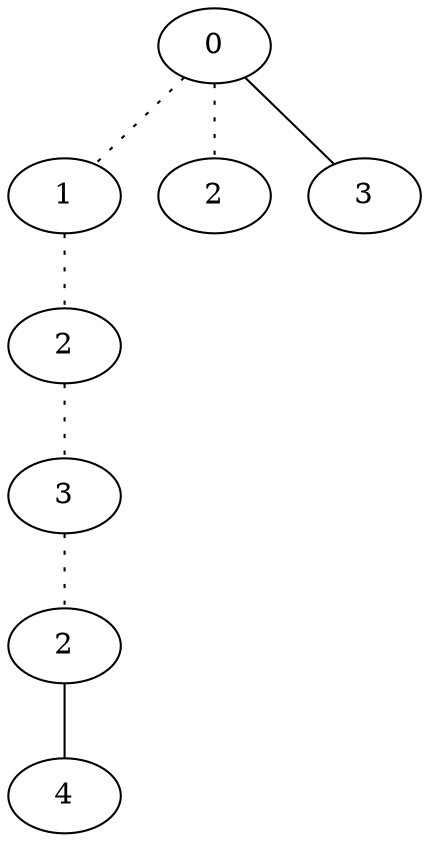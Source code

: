 graph {
a0[label=0];
a1[label=1];
a2[label=2];
a3[label=3];
a4[label=2];
a5[label=4];
a6[label=2];
a7[label=3];
a0 -- a1 [style=dotted];
a0 -- a6 [style=dotted];
a0 -- a7;
a1 -- a2 [style=dotted];
a2 -- a3 [style=dotted];
a3 -- a4 [style=dotted];
a4 -- a5;
}
